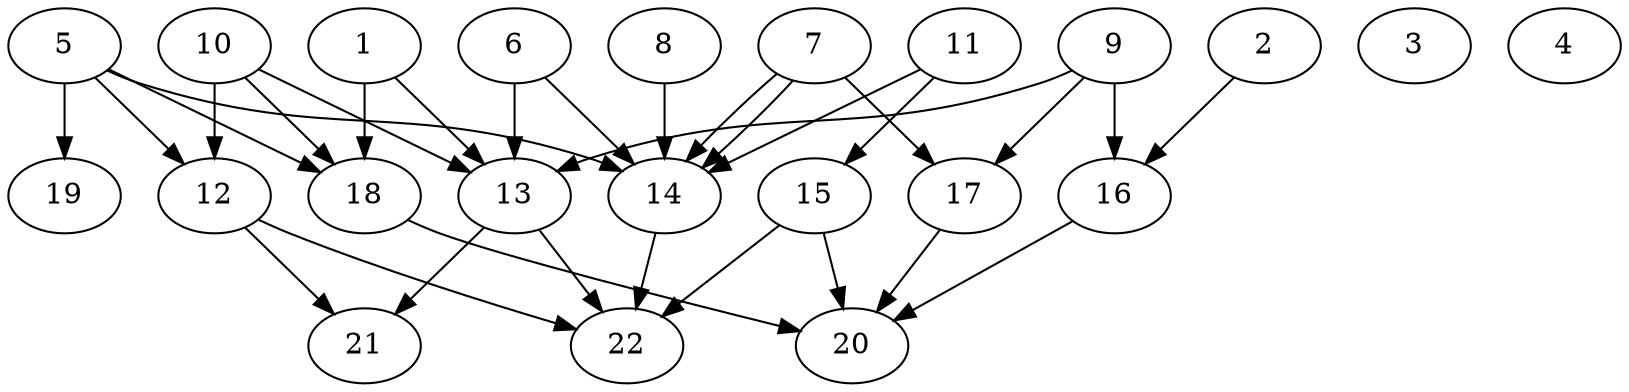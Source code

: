 // DAG (tier=2-normal, mode=compute, n=22, ccr=0.383, fat=0.693, density=0.522, regular=0.514, jump=0.138, mindata=524288, maxdata=8388608)
// DAG automatically generated by daggen at Sun Aug 24 16:33:33 2025
// /home/ermia/Project/Environments/daggen/bin/daggen --dot --ccr 0.383 --fat 0.693 --regular 0.514 --density 0.522 --jump 0.138 --mindata 524288 --maxdata 8388608 -n 22 
digraph G {
  1 [size="588454726840884096", alpha="0.20", expect_size="294227363420442048"]
  1 -> 13 [size ="391433932505088"]
  1 -> 18 [size ="391433932505088"]
  2 [size="53383499732099272", alpha="0.14", expect_size="26691749866049636"]
  2 -> 16 [size ="54975581388800"]
  3 [size="693247377414335232", alpha="0.18", expect_size="346623688707167616"]
  4 [size="2473648471397707", alpha="0.17", expect_size="1236824235698853"]
  5 [size="6955198705892370", alpha="0.16", expect_size="3477599352946185"]
  5 -> 12 [size ="158368740147200"]
  5 -> 14 [size ="158368740147200"]
  5 -> 18 [size ="158368740147200"]
  5 -> 19 [size ="158368740147200"]
  6 [size="110344458842769719296", alpha="0.07", expect_size="55172229421384859648"]
  6 -> 13 [size ="184044851560448"]
  6 -> 14 [size ="184044851560448"]
  7 [size="310896932668532544", alpha="0.09", expect_size="155448466334266272"]
  7 -> 14 [size ="422988855902208"]
  7 -> 14 [size ="422988855902208"]
  7 -> 17 [size ="422988855902208"]
  8 [size="11919816283169204", alpha="0.19", expect_size="5959908141584602"]
  8 -> 14 [size ="17467170619392"]
  9 [size="9159890422205898", alpha="0.17", expect_size="4579945211102949"]
  9 -> 13 [size ="221106560565248"]
  9 -> 16 [size ="221106560565248"]
  9 -> 17 [size ="221106560565248"]
  10 [size="1082435024734831232", alpha="0.14", expect_size="541217512367415616"]
  10 -> 12 [size ="425494390505472"]
  10 -> 13 [size ="425494390505472"]
  10 -> 18 [size ="425494390505472"]
  11 [size="1180916878435771", alpha="0.14", expect_size="590458439217885"]
  11 -> 14 [size ="94929648877568"]
  11 -> 15 [size ="94929648877568"]
  12 [size="74111710688960315392", alpha="0.19", expect_size="37055855344480157696"]
  12 -> 21 [size ="141150107205632"]
  12 -> 22 [size ="141150107205632"]
  13 [size="16867987656936116", alpha="0.09", expect_size="8433993828468058"]
  13 -> 21 [size ="457623698669568"]
  13 -> 22 [size ="457623698669568"]
  14 [size="201588745073593248", alpha="0.04", expect_size="100794372536796624"]
  14 -> 22 [size ="82866436308992"]
  15 [size="193662357078016000", alpha="0.03", expect_size="96831178539008000"]
  15 -> 20 [size ="2677853388800"]
  15 -> 22 [size ="2677853388800"]
  16 [size="97453866423750230016", alpha="0.02", expect_size="48726933211875115008"]
  16 -> 20 [size ="169416629157888"]
  17 [size="587059152365910228992", alpha="0.17", expect_size="293529576182955114496"]
  17 -> 20 [size ="560890256556032"]
  18 [size="397441490294407168000", alpha="0.05", expect_size="198720745147203584000"]
  18 -> 20 [size ="432452875059200"]
  19 [size="175254980469456896000", alpha="0.02", expect_size="87627490234728448000"]
  20 [size="54212040932053745664", alpha="0.06", expect_size="27106020466026872832"]
  21 [size="6398260076317182", alpha="0.07", expect_size="3199130038158591"]
  22 [size="212877123989886992384", alpha="0.14", expect_size="106438561994943496192"]
}